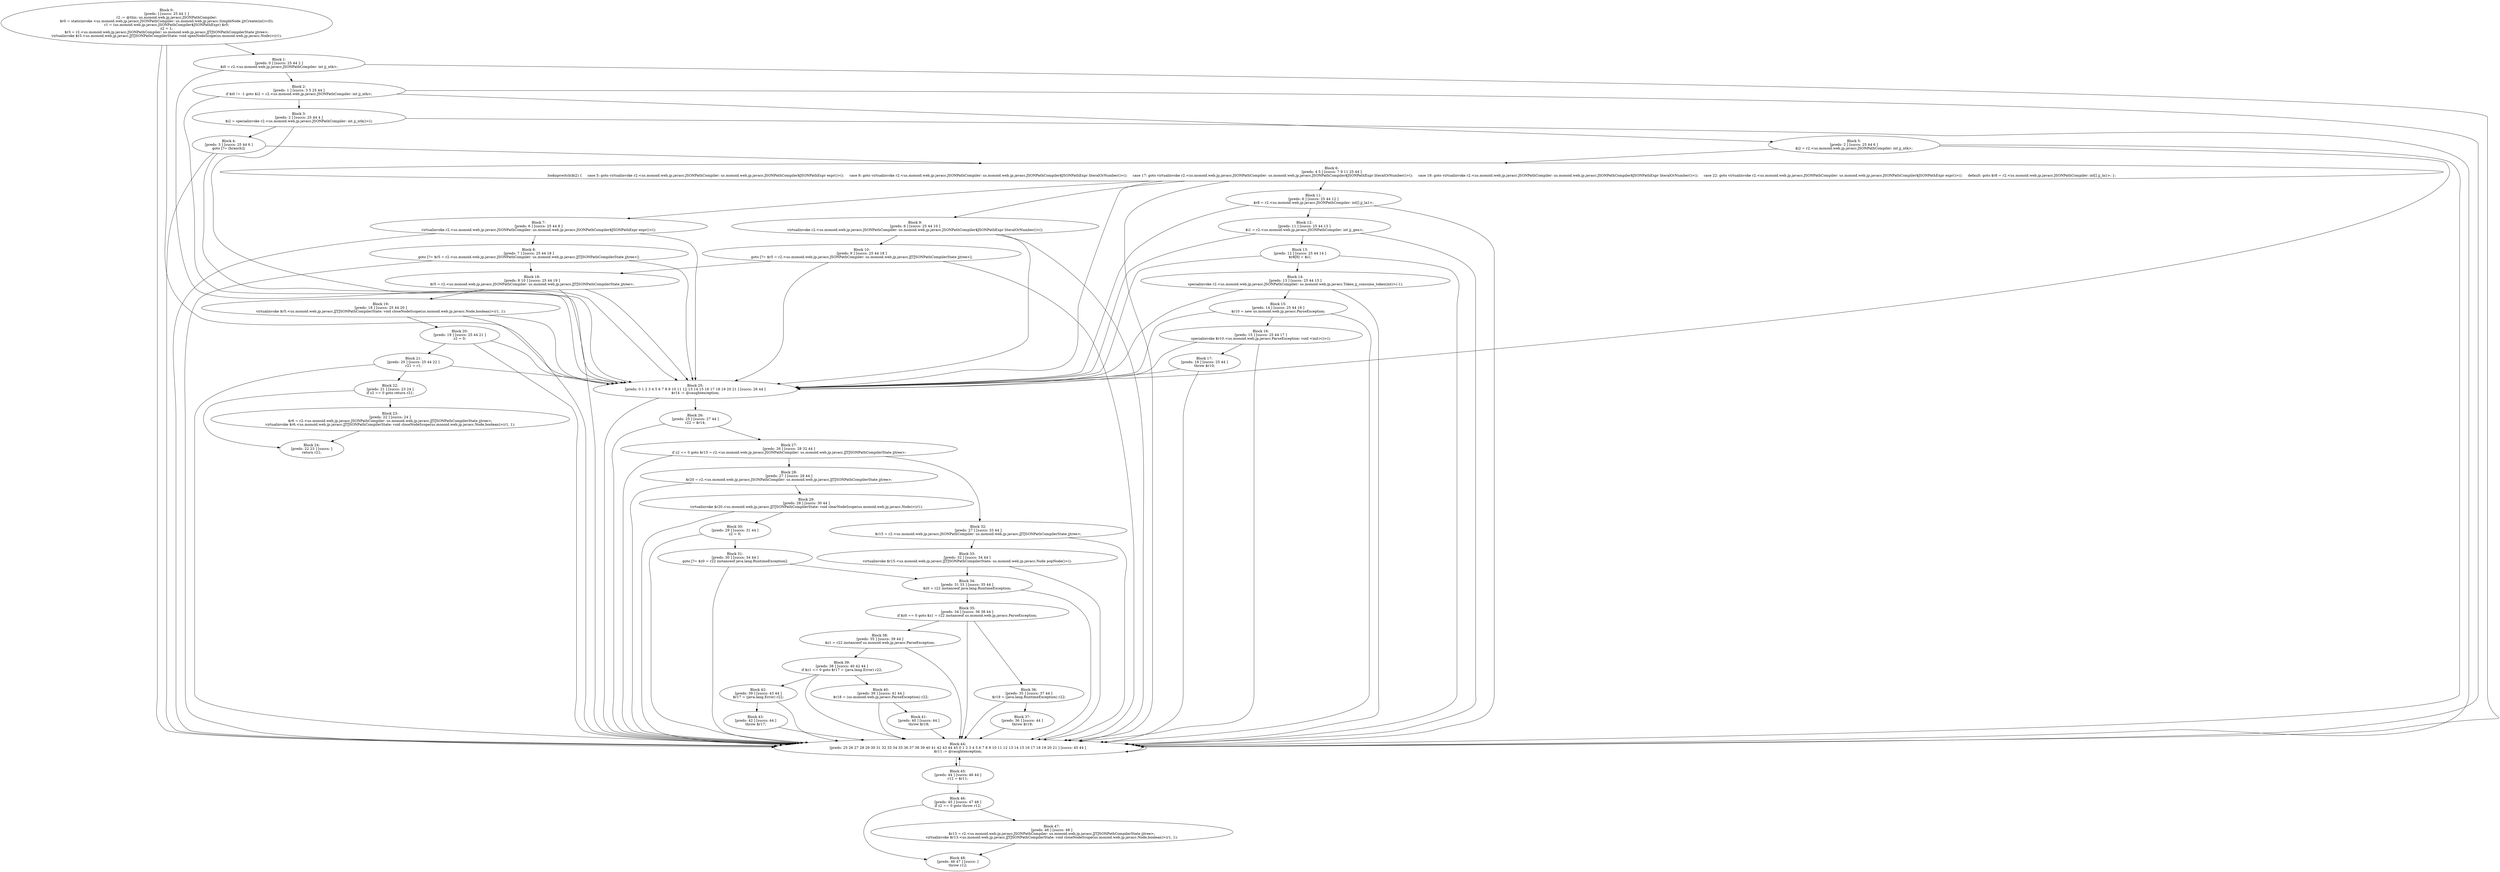 digraph "unitGraph" {
    "Block 0:
[preds: ] [succs: 25 44 1 ]
r2 := @this: us.monoid.web.jp.javacc.JSONPathCompiler;
$r0 = staticinvoke <us.monoid.web.jp.javacc.JSONPathCompiler: us.monoid.web.jp.javacc.SimpleNode jjtCreate(int)>(0);
r1 = (us.monoid.web.jp.javacc.JSONPathCompiler$JSONPathExpr) $r0;
z2 = 1;
$r3 = r2.<us.monoid.web.jp.javacc.JSONPathCompiler: us.monoid.web.jp.javacc.JJTJSONPathCompilerState jjtree>;
virtualinvoke $r3.<us.monoid.web.jp.javacc.JJTJSONPathCompilerState: void openNodeScope(us.monoid.web.jp.javacc.Node)>(r1);
"
    "Block 1:
[preds: 0 ] [succs: 25 44 2 ]
$i0 = r2.<us.monoid.web.jp.javacc.JSONPathCompiler: int jj_ntk>;
"
    "Block 2:
[preds: 1 ] [succs: 3 5 25 44 ]
if $i0 != -1 goto $i2 = r2.<us.monoid.web.jp.javacc.JSONPathCompiler: int jj_ntk>;
"
    "Block 3:
[preds: 2 ] [succs: 25 44 4 ]
$i2 = specialinvoke r2.<us.monoid.web.jp.javacc.JSONPathCompiler: int jj_ntk()>();
"
    "Block 4:
[preds: 3 ] [succs: 25 44 6 ]
goto [?= (branch)];
"
    "Block 5:
[preds: 2 ] [succs: 25 44 6 ]
$i2 = r2.<us.monoid.web.jp.javacc.JSONPathCompiler: int jj_ntk>;
"
    "Block 6:
[preds: 4 5 ] [succs: 7 9 11 25 44 ]
lookupswitch($i2) {     case 5: goto virtualinvoke r2.<us.monoid.web.jp.javacc.JSONPathCompiler: us.monoid.web.jp.javacc.JSONPathCompiler$JSONPathExpr expr()>();     case 8: goto virtualinvoke r2.<us.monoid.web.jp.javacc.JSONPathCompiler: us.monoid.web.jp.javacc.JSONPathCompiler$JSONPathExpr literalOrNumber()>();     case 17: goto virtualinvoke r2.<us.monoid.web.jp.javacc.JSONPathCompiler: us.monoid.web.jp.javacc.JSONPathCompiler$JSONPathExpr literalOrNumber()>();     case 18: goto virtualinvoke r2.<us.monoid.web.jp.javacc.JSONPathCompiler: us.monoid.web.jp.javacc.JSONPathCompiler$JSONPathExpr literalOrNumber()>();     case 22: goto virtualinvoke r2.<us.monoid.web.jp.javacc.JSONPathCompiler: us.monoid.web.jp.javacc.JSONPathCompiler$JSONPathExpr expr()>();     default: goto $r8 = r2.<us.monoid.web.jp.javacc.JSONPathCompiler: int[] jj_la1>; };
"
    "Block 7:
[preds: 6 ] [succs: 25 44 8 ]
virtualinvoke r2.<us.monoid.web.jp.javacc.JSONPathCompiler: us.monoid.web.jp.javacc.JSONPathCompiler$JSONPathExpr expr()>();
"
    "Block 8:
[preds: 7 ] [succs: 25 44 18 ]
goto [?= $r5 = r2.<us.monoid.web.jp.javacc.JSONPathCompiler: us.monoid.web.jp.javacc.JJTJSONPathCompilerState jjtree>];
"
    "Block 9:
[preds: 6 ] [succs: 25 44 10 ]
virtualinvoke r2.<us.monoid.web.jp.javacc.JSONPathCompiler: us.monoid.web.jp.javacc.JSONPathCompiler$JSONPathExpr literalOrNumber()>();
"
    "Block 10:
[preds: 9 ] [succs: 25 44 18 ]
goto [?= $r5 = r2.<us.monoid.web.jp.javacc.JSONPathCompiler: us.monoid.web.jp.javacc.JJTJSONPathCompilerState jjtree>];
"
    "Block 11:
[preds: 6 ] [succs: 25 44 12 ]
$r8 = r2.<us.monoid.web.jp.javacc.JSONPathCompiler: int[] jj_la1>;
"
    "Block 12:
[preds: 11 ] [succs: 25 44 13 ]
$i1 = r2.<us.monoid.web.jp.javacc.JSONPathCompiler: int jj_gen>;
"
    "Block 13:
[preds: 12 ] [succs: 25 44 14 ]
$r8[9] = $i1;
"
    "Block 14:
[preds: 13 ] [succs: 25 44 15 ]
specialinvoke r2.<us.monoid.web.jp.javacc.JSONPathCompiler: us.monoid.web.jp.javacc.Token jj_consume_token(int)>(-1);
"
    "Block 15:
[preds: 14 ] [succs: 25 44 16 ]
$r10 = new us.monoid.web.jp.javacc.ParseException;
"
    "Block 16:
[preds: 15 ] [succs: 25 44 17 ]
specialinvoke $r10.<us.monoid.web.jp.javacc.ParseException: void <init>()>();
"
    "Block 17:
[preds: 16 ] [succs: 25 44 ]
throw $r10;
"
    "Block 18:
[preds: 8 10 ] [succs: 25 44 19 ]
$r5 = r2.<us.monoid.web.jp.javacc.JSONPathCompiler: us.monoid.web.jp.javacc.JJTJSONPathCompilerState jjtree>;
"
    "Block 19:
[preds: 18 ] [succs: 25 44 20 ]
virtualinvoke $r5.<us.monoid.web.jp.javacc.JJTJSONPathCompilerState: void closeNodeScope(us.monoid.web.jp.javacc.Node,boolean)>(r1, 1);
"
    "Block 20:
[preds: 19 ] [succs: 25 44 21 ]
z2 = 0;
"
    "Block 21:
[preds: 20 ] [succs: 25 44 22 ]
r21 = r1;
"
    "Block 22:
[preds: 21 ] [succs: 23 24 ]
if z2 == 0 goto return r21;
"
    "Block 23:
[preds: 22 ] [succs: 24 ]
$r6 = r2.<us.monoid.web.jp.javacc.JSONPathCompiler: us.monoid.web.jp.javacc.JJTJSONPathCompilerState jjtree>;
virtualinvoke $r6.<us.monoid.web.jp.javacc.JJTJSONPathCompilerState: void closeNodeScope(us.monoid.web.jp.javacc.Node,boolean)>(r1, 1);
"
    "Block 24:
[preds: 22 23 ] [succs: ]
return r21;
"
    "Block 25:
[preds: 0 1 2 3 4 5 6 7 8 9 10 11 12 13 14 15 16 17 18 19 20 21 ] [succs: 26 44 ]
$r14 := @caughtexception;
"
    "Block 26:
[preds: 25 ] [succs: 27 44 ]
r22 = $r14;
"
    "Block 27:
[preds: 26 ] [succs: 28 32 44 ]
if z2 == 0 goto $r15 = r2.<us.monoid.web.jp.javacc.JSONPathCompiler: us.monoid.web.jp.javacc.JJTJSONPathCompilerState jjtree>;
"
    "Block 28:
[preds: 27 ] [succs: 29 44 ]
$r20 = r2.<us.monoid.web.jp.javacc.JSONPathCompiler: us.monoid.web.jp.javacc.JJTJSONPathCompilerState jjtree>;
"
    "Block 29:
[preds: 28 ] [succs: 30 44 ]
virtualinvoke $r20.<us.monoid.web.jp.javacc.JJTJSONPathCompilerState: void clearNodeScope(us.monoid.web.jp.javacc.Node)>(r1);
"
    "Block 30:
[preds: 29 ] [succs: 31 44 ]
z2 = 0;
"
    "Block 31:
[preds: 30 ] [succs: 34 44 ]
goto [?= $z0 = r22 instanceof java.lang.RuntimeException];
"
    "Block 32:
[preds: 27 ] [succs: 33 44 ]
$r15 = r2.<us.monoid.web.jp.javacc.JSONPathCompiler: us.monoid.web.jp.javacc.JJTJSONPathCompilerState jjtree>;
"
    "Block 33:
[preds: 32 ] [succs: 34 44 ]
virtualinvoke $r15.<us.monoid.web.jp.javacc.JJTJSONPathCompilerState: us.monoid.web.jp.javacc.Node popNode()>();
"
    "Block 34:
[preds: 31 33 ] [succs: 35 44 ]
$z0 = r22 instanceof java.lang.RuntimeException;
"
    "Block 35:
[preds: 34 ] [succs: 36 38 44 ]
if $z0 == 0 goto $z1 = r22 instanceof us.monoid.web.jp.javacc.ParseException;
"
    "Block 36:
[preds: 35 ] [succs: 37 44 ]
$r19 = (java.lang.RuntimeException) r22;
"
    "Block 37:
[preds: 36 ] [succs: 44 ]
throw $r19;
"
    "Block 38:
[preds: 35 ] [succs: 39 44 ]
$z1 = r22 instanceof us.monoid.web.jp.javacc.ParseException;
"
    "Block 39:
[preds: 38 ] [succs: 40 42 44 ]
if $z1 == 0 goto $r17 = (java.lang.Error) r22;
"
    "Block 40:
[preds: 39 ] [succs: 41 44 ]
$r18 = (us.monoid.web.jp.javacc.ParseException) r22;
"
    "Block 41:
[preds: 40 ] [succs: 44 ]
throw $r18;
"
    "Block 42:
[preds: 39 ] [succs: 43 44 ]
$r17 = (java.lang.Error) r22;
"
    "Block 43:
[preds: 42 ] [succs: 44 ]
throw $r17;
"
    "Block 44:
[preds: 25 26 27 28 29 30 31 32 33 34 35 36 37 38 39 40 41 42 43 44 45 0 1 2 3 4 5 6 7 8 9 10 11 12 13 14 15 16 17 18 19 20 21 ] [succs: 45 44 ]
$r11 := @caughtexception;
"
    "Block 45:
[preds: 44 ] [succs: 46 44 ]
r12 = $r11;
"
    "Block 46:
[preds: 45 ] [succs: 47 48 ]
if z2 == 0 goto throw r12;
"
    "Block 47:
[preds: 46 ] [succs: 48 ]
$r13 = r2.<us.monoid.web.jp.javacc.JSONPathCompiler: us.monoid.web.jp.javacc.JJTJSONPathCompilerState jjtree>;
virtualinvoke $r13.<us.monoid.web.jp.javacc.JJTJSONPathCompilerState: void closeNodeScope(us.monoid.web.jp.javacc.Node,boolean)>(r1, 1);
"
    "Block 48:
[preds: 46 47 ] [succs: ]
throw r12;
"
    "Block 0:
[preds: ] [succs: 25 44 1 ]
r2 := @this: us.monoid.web.jp.javacc.JSONPathCompiler;
$r0 = staticinvoke <us.monoid.web.jp.javacc.JSONPathCompiler: us.monoid.web.jp.javacc.SimpleNode jjtCreate(int)>(0);
r1 = (us.monoid.web.jp.javacc.JSONPathCompiler$JSONPathExpr) $r0;
z2 = 1;
$r3 = r2.<us.monoid.web.jp.javacc.JSONPathCompiler: us.monoid.web.jp.javacc.JJTJSONPathCompilerState jjtree>;
virtualinvoke $r3.<us.monoid.web.jp.javacc.JJTJSONPathCompilerState: void openNodeScope(us.monoid.web.jp.javacc.Node)>(r1);
"->"Block 25:
[preds: 0 1 2 3 4 5 6 7 8 9 10 11 12 13 14 15 16 17 18 19 20 21 ] [succs: 26 44 ]
$r14 := @caughtexception;
";
    "Block 0:
[preds: ] [succs: 25 44 1 ]
r2 := @this: us.monoid.web.jp.javacc.JSONPathCompiler;
$r0 = staticinvoke <us.monoid.web.jp.javacc.JSONPathCompiler: us.monoid.web.jp.javacc.SimpleNode jjtCreate(int)>(0);
r1 = (us.monoid.web.jp.javacc.JSONPathCompiler$JSONPathExpr) $r0;
z2 = 1;
$r3 = r2.<us.monoid.web.jp.javacc.JSONPathCompiler: us.monoid.web.jp.javacc.JJTJSONPathCompilerState jjtree>;
virtualinvoke $r3.<us.monoid.web.jp.javacc.JJTJSONPathCompilerState: void openNodeScope(us.monoid.web.jp.javacc.Node)>(r1);
"->"Block 44:
[preds: 25 26 27 28 29 30 31 32 33 34 35 36 37 38 39 40 41 42 43 44 45 0 1 2 3 4 5 6 7 8 9 10 11 12 13 14 15 16 17 18 19 20 21 ] [succs: 45 44 ]
$r11 := @caughtexception;
";
    "Block 0:
[preds: ] [succs: 25 44 1 ]
r2 := @this: us.monoid.web.jp.javacc.JSONPathCompiler;
$r0 = staticinvoke <us.monoid.web.jp.javacc.JSONPathCompiler: us.monoid.web.jp.javacc.SimpleNode jjtCreate(int)>(0);
r1 = (us.monoid.web.jp.javacc.JSONPathCompiler$JSONPathExpr) $r0;
z2 = 1;
$r3 = r2.<us.monoid.web.jp.javacc.JSONPathCompiler: us.monoid.web.jp.javacc.JJTJSONPathCompilerState jjtree>;
virtualinvoke $r3.<us.monoid.web.jp.javacc.JJTJSONPathCompilerState: void openNodeScope(us.monoid.web.jp.javacc.Node)>(r1);
"->"Block 1:
[preds: 0 ] [succs: 25 44 2 ]
$i0 = r2.<us.monoid.web.jp.javacc.JSONPathCompiler: int jj_ntk>;
";
    "Block 1:
[preds: 0 ] [succs: 25 44 2 ]
$i0 = r2.<us.monoid.web.jp.javacc.JSONPathCompiler: int jj_ntk>;
"->"Block 25:
[preds: 0 1 2 3 4 5 6 7 8 9 10 11 12 13 14 15 16 17 18 19 20 21 ] [succs: 26 44 ]
$r14 := @caughtexception;
";
    "Block 1:
[preds: 0 ] [succs: 25 44 2 ]
$i0 = r2.<us.monoid.web.jp.javacc.JSONPathCompiler: int jj_ntk>;
"->"Block 44:
[preds: 25 26 27 28 29 30 31 32 33 34 35 36 37 38 39 40 41 42 43 44 45 0 1 2 3 4 5 6 7 8 9 10 11 12 13 14 15 16 17 18 19 20 21 ] [succs: 45 44 ]
$r11 := @caughtexception;
";
    "Block 1:
[preds: 0 ] [succs: 25 44 2 ]
$i0 = r2.<us.monoid.web.jp.javacc.JSONPathCompiler: int jj_ntk>;
"->"Block 2:
[preds: 1 ] [succs: 3 5 25 44 ]
if $i0 != -1 goto $i2 = r2.<us.monoid.web.jp.javacc.JSONPathCompiler: int jj_ntk>;
";
    "Block 2:
[preds: 1 ] [succs: 3 5 25 44 ]
if $i0 != -1 goto $i2 = r2.<us.monoid.web.jp.javacc.JSONPathCompiler: int jj_ntk>;
"->"Block 3:
[preds: 2 ] [succs: 25 44 4 ]
$i2 = specialinvoke r2.<us.monoid.web.jp.javacc.JSONPathCompiler: int jj_ntk()>();
";
    "Block 2:
[preds: 1 ] [succs: 3 5 25 44 ]
if $i0 != -1 goto $i2 = r2.<us.monoid.web.jp.javacc.JSONPathCompiler: int jj_ntk>;
"->"Block 5:
[preds: 2 ] [succs: 25 44 6 ]
$i2 = r2.<us.monoid.web.jp.javacc.JSONPathCompiler: int jj_ntk>;
";
    "Block 2:
[preds: 1 ] [succs: 3 5 25 44 ]
if $i0 != -1 goto $i2 = r2.<us.monoid.web.jp.javacc.JSONPathCompiler: int jj_ntk>;
"->"Block 25:
[preds: 0 1 2 3 4 5 6 7 8 9 10 11 12 13 14 15 16 17 18 19 20 21 ] [succs: 26 44 ]
$r14 := @caughtexception;
";
    "Block 2:
[preds: 1 ] [succs: 3 5 25 44 ]
if $i0 != -1 goto $i2 = r2.<us.monoid.web.jp.javacc.JSONPathCompiler: int jj_ntk>;
"->"Block 44:
[preds: 25 26 27 28 29 30 31 32 33 34 35 36 37 38 39 40 41 42 43 44 45 0 1 2 3 4 5 6 7 8 9 10 11 12 13 14 15 16 17 18 19 20 21 ] [succs: 45 44 ]
$r11 := @caughtexception;
";
    "Block 3:
[preds: 2 ] [succs: 25 44 4 ]
$i2 = specialinvoke r2.<us.monoid.web.jp.javacc.JSONPathCompiler: int jj_ntk()>();
"->"Block 25:
[preds: 0 1 2 3 4 5 6 7 8 9 10 11 12 13 14 15 16 17 18 19 20 21 ] [succs: 26 44 ]
$r14 := @caughtexception;
";
    "Block 3:
[preds: 2 ] [succs: 25 44 4 ]
$i2 = specialinvoke r2.<us.monoid.web.jp.javacc.JSONPathCompiler: int jj_ntk()>();
"->"Block 44:
[preds: 25 26 27 28 29 30 31 32 33 34 35 36 37 38 39 40 41 42 43 44 45 0 1 2 3 4 5 6 7 8 9 10 11 12 13 14 15 16 17 18 19 20 21 ] [succs: 45 44 ]
$r11 := @caughtexception;
";
    "Block 3:
[preds: 2 ] [succs: 25 44 4 ]
$i2 = specialinvoke r2.<us.monoid.web.jp.javacc.JSONPathCompiler: int jj_ntk()>();
"->"Block 4:
[preds: 3 ] [succs: 25 44 6 ]
goto [?= (branch)];
";
    "Block 4:
[preds: 3 ] [succs: 25 44 6 ]
goto [?= (branch)];
"->"Block 25:
[preds: 0 1 2 3 4 5 6 7 8 9 10 11 12 13 14 15 16 17 18 19 20 21 ] [succs: 26 44 ]
$r14 := @caughtexception;
";
    "Block 4:
[preds: 3 ] [succs: 25 44 6 ]
goto [?= (branch)];
"->"Block 44:
[preds: 25 26 27 28 29 30 31 32 33 34 35 36 37 38 39 40 41 42 43 44 45 0 1 2 3 4 5 6 7 8 9 10 11 12 13 14 15 16 17 18 19 20 21 ] [succs: 45 44 ]
$r11 := @caughtexception;
";
    "Block 4:
[preds: 3 ] [succs: 25 44 6 ]
goto [?= (branch)];
"->"Block 6:
[preds: 4 5 ] [succs: 7 9 11 25 44 ]
lookupswitch($i2) {     case 5: goto virtualinvoke r2.<us.monoid.web.jp.javacc.JSONPathCompiler: us.monoid.web.jp.javacc.JSONPathCompiler$JSONPathExpr expr()>();     case 8: goto virtualinvoke r2.<us.monoid.web.jp.javacc.JSONPathCompiler: us.monoid.web.jp.javacc.JSONPathCompiler$JSONPathExpr literalOrNumber()>();     case 17: goto virtualinvoke r2.<us.monoid.web.jp.javacc.JSONPathCompiler: us.monoid.web.jp.javacc.JSONPathCompiler$JSONPathExpr literalOrNumber()>();     case 18: goto virtualinvoke r2.<us.monoid.web.jp.javacc.JSONPathCompiler: us.monoid.web.jp.javacc.JSONPathCompiler$JSONPathExpr literalOrNumber()>();     case 22: goto virtualinvoke r2.<us.monoid.web.jp.javacc.JSONPathCompiler: us.monoid.web.jp.javacc.JSONPathCompiler$JSONPathExpr expr()>();     default: goto $r8 = r2.<us.monoid.web.jp.javacc.JSONPathCompiler: int[] jj_la1>; };
";
    "Block 5:
[preds: 2 ] [succs: 25 44 6 ]
$i2 = r2.<us.monoid.web.jp.javacc.JSONPathCompiler: int jj_ntk>;
"->"Block 25:
[preds: 0 1 2 3 4 5 6 7 8 9 10 11 12 13 14 15 16 17 18 19 20 21 ] [succs: 26 44 ]
$r14 := @caughtexception;
";
    "Block 5:
[preds: 2 ] [succs: 25 44 6 ]
$i2 = r2.<us.monoid.web.jp.javacc.JSONPathCompiler: int jj_ntk>;
"->"Block 44:
[preds: 25 26 27 28 29 30 31 32 33 34 35 36 37 38 39 40 41 42 43 44 45 0 1 2 3 4 5 6 7 8 9 10 11 12 13 14 15 16 17 18 19 20 21 ] [succs: 45 44 ]
$r11 := @caughtexception;
";
    "Block 5:
[preds: 2 ] [succs: 25 44 6 ]
$i2 = r2.<us.monoid.web.jp.javacc.JSONPathCompiler: int jj_ntk>;
"->"Block 6:
[preds: 4 5 ] [succs: 7 9 11 25 44 ]
lookupswitch($i2) {     case 5: goto virtualinvoke r2.<us.monoid.web.jp.javacc.JSONPathCompiler: us.monoid.web.jp.javacc.JSONPathCompiler$JSONPathExpr expr()>();     case 8: goto virtualinvoke r2.<us.monoid.web.jp.javacc.JSONPathCompiler: us.monoid.web.jp.javacc.JSONPathCompiler$JSONPathExpr literalOrNumber()>();     case 17: goto virtualinvoke r2.<us.monoid.web.jp.javacc.JSONPathCompiler: us.monoid.web.jp.javacc.JSONPathCompiler$JSONPathExpr literalOrNumber()>();     case 18: goto virtualinvoke r2.<us.monoid.web.jp.javacc.JSONPathCompiler: us.monoid.web.jp.javacc.JSONPathCompiler$JSONPathExpr literalOrNumber()>();     case 22: goto virtualinvoke r2.<us.monoid.web.jp.javacc.JSONPathCompiler: us.monoid.web.jp.javacc.JSONPathCompiler$JSONPathExpr expr()>();     default: goto $r8 = r2.<us.monoid.web.jp.javacc.JSONPathCompiler: int[] jj_la1>; };
";
    "Block 6:
[preds: 4 5 ] [succs: 7 9 11 25 44 ]
lookupswitch($i2) {     case 5: goto virtualinvoke r2.<us.monoid.web.jp.javacc.JSONPathCompiler: us.monoid.web.jp.javacc.JSONPathCompiler$JSONPathExpr expr()>();     case 8: goto virtualinvoke r2.<us.monoid.web.jp.javacc.JSONPathCompiler: us.monoid.web.jp.javacc.JSONPathCompiler$JSONPathExpr literalOrNumber()>();     case 17: goto virtualinvoke r2.<us.monoid.web.jp.javacc.JSONPathCompiler: us.monoid.web.jp.javacc.JSONPathCompiler$JSONPathExpr literalOrNumber()>();     case 18: goto virtualinvoke r2.<us.monoid.web.jp.javacc.JSONPathCompiler: us.monoid.web.jp.javacc.JSONPathCompiler$JSONPathExpr literalOrNumber()>();     case 22: goto virtualinvoke r2.<us.monoid.web.jp.javacc.JSONPathCompiler: us.monoid.web.jp.javacc.JSONPathCompiler$JSONPathExpr expr()>();     default: goto $r8 = r2.<us.monoid.web.jp.javacc.JSONPathCompiler: int[] jj_la1>; };
"->"Block 7:
[preds: 6 ] [succs: 25 44 8 ]
virtualinvoke r2.<us.monoid.web.jp.javacc.JSONPathCompiler: us.monoid.web.jp.javacc.JSONPathCompiler$JSONPathExpr expr()>();
";
    "Block 6:
[preds: 4 5 ] [succs: 7 9 11 25 44 ]
lookupswitch($i2) {     case 5: goto virtualinvoke r2.<us.monoid.web.jp.javacc.JSONPathCompiler: us.monoid.web.jp.javacc.JSONPathCompiler$JSONPathExpr expr()>();     case 8: goto virtualinvoke r2.<us.monoid.web.jp.javacc.JSONPathCompiler: us.monoid.web.jp.javacc.JSONPathCompiler$JSONPathExpr literalOrNumber()>();     case 17: goto virtualinvoke r2.<us.monoid.web.jp.javacc.JSONPathCompiler: us.monoid.web.jp.javacc.JSONPathCompiler$JSONPathExpr literalOrNumber()>();     case 18: goto virtualinvoke r2.<us.monoid.web.jp.javacc.JSONPathCompiler: us.monoid.web.jp.javacc.JSONPathCompiler$JSONPathExpr literalOrNumber()>();     case 22: goto virtualinvoke r2.<us.monoid.web.jp.javacc.JSONPathCompiler: us.monoid.web.jp.javacc.JSONPathCompiler$JSONPathExpr expr()>();     default: goto $r8 = r2.<us.monoid.web.jp.javacc.JSONPathCompiler: int[] jj_la1>; };
"->"Block 9:
[preds: 6 ] [succs: 25 44 10 ]
virtualinvoke r2.<us.monoid.web.jp.javacc.JSONPathCompiler: us.monoid.web.jp.javacc.JSONPathCompiler$JSONPathExpr literalOrNumber()>();
";
    "Block 6:
[preds: 4 5 ] [succs: 7 9 11 25 44 ]
lookupswitch($i2) {     case 5: goto virtualinvoke r2.<us.monoid.web.jp.javacc.JSONPathCompiler: us.monoid.web.jp.javacc.JSONPathCompiler$JSONPathExpr expr()>();     case 8: goto virtualinvoke r2.<us.monoid.web.jp.javacc.JSONPathCompiler: us.monoid.web.jp.javacc.JSONPathCompiler$JSONPathExpr literalOrNumber()>();     case 17: goto virtualinvoke r2.<us.monoid.web.jp.javacc.JSONPathCompiler: us.monoid.web.jp.javacc.JSONPathCompiler$JSONPathExpr literalOrNumber()>();     case 18: goto virtualinvoke r2.<us.monoid.web.jp.javacc.JSONPathCompiler: us.monoid.web.jp.javacc.JSONPathCompiler$JSONPathExpr literalOrNumber()>();     case 22: goto virtualinvoke r2.<us.monoid.web.jp.javacc.JSONPathCompiler: us.monoid.web.jp.javacc.JSONPathCompiler$JSONPathExpr expr()>();     default: goto $r8 = r2.<us.monoid.web.jp.javacc.JSONPathCompiler: int[] jj_la1>; };
"->"Block 11:
[preds: 6 ] [succs: 25 44 12 ]
$r8 = r2.<us.monoid.web.jp.javacc.JSONPathCompiler: int[] jj_la1>;
";
    "Block 6:
[preds: 4 5 ] [succs: 7 9 11 25 44 ]
lookupswitch($i2) {     case 5: goto virtualinvoke r2.<us.monoid.web.jp.javacc.JSONPathCompiler: us.monoid.web.jp.javacc.JSONPathCompiler$JSONPathExpr expr()>();     case 8: goto virtualinvoke r2.<us.monoid.web.jp.javacc.JSONPathCompiler: us.monoid.web.jp.javacc.JSONPathCompiler$JSONPathExpr literalOrNumber()>();     case 17: goto virtualinvoke r2.<us.monoid.web.jp.javacc.JSONPathCompiler: us.monoid.web.jp.javacc.JSONPathCompiler$JSONPathExpr literalOrNumber()>();     case 18: goto virtualinvoke r2.<us.monoid.web.jp.javacc.JSONPathCompiler: us.monoid.web.jp.javacc.JSONPathCompiler$JSONPathExpr literalOrNumber()>();     case 22: goto virtualinvoke r2.<us.monoid.web.jp.javacc.JSONPathCompiler: us.monoid.web.jp.javacc.JSONPathCompiler$JSONPathExpr expr()>();     default: goto $r8 = r2.<us.monoid.web.jp.javacc.JSONPathCompiler: int[] jj_la1>; };
"->"Block 25:
[preds: 0 1 2 3 4 5 6 7 8 9 10 11 12 13 14 15 16 17 18 19 20 21 ] [succs: 26 44 ]
$r14 := @caughtexception;
";
    "Block 6:
[preds: 4 5 ] [succs: 7 9 11 25 44 ]
lookupswitch($i2) {     case 5: goto virtualinvoke r2.<us.monoid.web.jp.javacc.JSONPathCompiler: us.monoid.web.jp.javacc.JSONPathCompiler$JSONPathExpr expr()>();     case 8: goto virtualinvoke r2.<us.monoid.web.jp.javacc.JSONPathCompiler: us.monoid.web.jp.javacc.JSONPathCompiler$JSONPathExpr literalOrNumber()>();     case 17: goto virtualinvoke r2.<us.monoid.web.jp.javacc.JSONPathCompiler: us.monoid.web.jp.javacc.JSONPathCompiler$JSONPathExpr literalOrNumber()>();     case 18: goto virtualinvoke r2.<us.monoid.web.jp.javacc.JSONPathCompiler: us.monoid.web.jp.javacc.JSONPathCompiler$JSONPathExpr literalOrNumber()>();     case 22: goto virtualinvoke r2.<us.monoid.web.jp.javacc.JSONPathCompiler: us.monoid.web.jp.javacc.JSONPathCompiler$JSONPathExpr expr()>();     default: goto $r8 = r2.<us.monoid.web.jp.javacc.JSONPathCompiler: int[] jj_la1>; };
"->"Block 44:
[preds: 25 26 27 28 29 30 31 32 33 34 35 36 37 38 39 40 41 42 43 44 45 0 1 2 3 4 5 6 7 8 9 10 11 12 13 14 15 16 17 18 19 20 21 ] [succs: 45 44 ]
$r11 := @caughtexception;
";
    "Block 7:
[preds: 6 ] [succs: 25 44 8 ]
virtualinvoke r2.<us.monoid.web.jp.javacc.JSONPathCompiler: us.monoid.web.jp.javacc.JSONPathCompiler$JSONPathExpr expr()>();
"->"Block 25:
[preds: 0 1 2 3 4 5 6 7 8 9 10 11 12 13 14 15 16 17 18 19 20 21 ] [succs: 26 44 ]
$r14 := @caughtexception;
";
    "Block 7:
[preds: 6 ] [succs: 25 44 8 ]
virtualinvoke r2.<us.monoid.web.jp.javacc.JSONPathCompiler: us.monoid.web.jp.javacc.JSONPathCompiler$JSONPathExpr expr()>();
"->"Block 44:
[preds: 25 26 27 28 29 30 31 32 33 34 35 36 37 38 39 40 41 42 43 44 45 0 1 2 3 4 5 6 7 8 9 10 11 12 13 14 15 16 17 18 19 20 21 ] [succs: 45 44 ]
$r11 := @caughtexception;
";
    "Block 7:
[preds: 6 ] [succs: 25 44 8 ]
virtualinvoke r2.<us.monoid.web.jp.javacc.JSONPathCompiler: us.monoid.web.jp.javacc.JSONPathCompiler$JSONPathExpr expr()>();
"->"Block 8:
[preds: 7 ] [succs: 25 44 18 ]
goto [?= $r5 = r2.<us.monoid.web.jp.javacc.JSONPathCompiler: us.monoid.web.jp.javacc.JJTJSONPathCompilerState jjtree>];
";
    "Block 8:
[preds: 7 ] [succs: 25 44 18 ]
goto [?= $r5 = r2.<us.monoid.web.jp.javacc.JSONPathCompiler: us.monoid.web.jp.javacc.JJTJSONPathCompilerState jjtree>];
"->"Block 25:
[preds: 0 1 2 3 4 5 6 7 8 9 10 11 12 13 14 15 16 17 18 19 20 21 ] [succs: 26 44 ]
$r14 := @caughtexception;
";
    "Block 8:
[preds: 7 ] [succs: 25 44 18 ]
goto [?= $r5 = r2.<us.monoid.web.jp.javacc.JSONPathCompiler: us.monoid.web.jp.javacc.JJTJSONPathCompilerState jjtree>];
"->"Block 44:
[preds: 25 26 27 28 29 30 31 32 33 34 35 36 37 38 39 40 41 42 43 44 45 0 1 2 3 4 5 6 7 8 9 10 11 12 13 14 15 16 17 18 19 20 21 ] [succs: 45 44 ]
$r11 := @caughtexception;
";
    "Block 8:
[preds: 7 ] [succs: 25 44 18 ]
goto [?= $r5 = r2.<us.monoid.web.jp.javacc.JSONPathCompiler: us.monoid.web.jp.javacc.JJTJSONPathCompilerState jjtree>];
"->"Block 18:
[preds: 8 10 ] [succs: 25 44 19 ]
$r5 = r2.<us.monoid.web.jp.javacc.JSONPathCompiler: us.monoid.web.jp.javacc.JJTJSONPathCompilerState jjtree>;
";
    "Block 9:
[preds: 6 ] [succs: 25 44 10 ]
virtualinvoke r2.<us.monoid.web.jp.javacc.JSONPathCompiler: us.monoid.web.jp.javacc.JSONPathCompiler$JSONPathExpr literalOrNumber()>();
"->"Block 25:
[preds: 0 1 2 3 4 5 6 7 8 9 10 11 12 13 14 15 16 17 18 19 20 21 ] [succs: 26 44 ]
$r14 := @caughtexception;
";
    "Block 9:
[preds: 6 ] [succs: 25 44 10 ]
virtualinvoke r2.<us.monoid.web.jp.javacc.JSONPathCompiler: us.monoid.web.jp.javacc.JSONPathCompiler$JSONPathExpr literalOrNumber()>();
"->"Block 44:
[preds: 25 26 27 28 29 30 31 32 33 34 35 36 37 38 39 40 41 42 43 44 45 0 1 2 3 4 5 6 7 8 9 10 11 12 13 14 15 16 17 18 19 20 21 ] [succs: 45 44 ]
$r11 := @caughtexception;
";
    "Block 9:
[preds: 6 ] [succs: 25 44 10 ]
virtualinvoke r2.<us.monoid.web.jp.javacc.JSONPathCompiler: us.monoid.web.jp.javacc.JSONPathCompiler$JSONPathExpr literalOrNumber()>();
"->"Block 10:
[preds: 9 ] [succs: 25 44 18 ]
goto [?= $r5 = r2.<us.monoid.web.jp.javacc.JSONPathCompiler: us.monoid.web.jp.javacc.JJTJSONPathCompilerState jjtree>];
";
    "Block 10:
[preds: 9 ] [succs: 25 44 18 ]
goto [?= $r5 = r2.<us.monoid.web.jp.javacc.JSONPathCompiler: us.monoid.web.jp.javacc.JJTJSONPathCompilerState jjtree>];
"->"Block 25:
[preds: 0 1 2 3 4 5 6 7 8 9 10 11 12 13 14 15 16 17 18 19 20 21 ] [succs: 26 44 ]
$r14 := @caughtexception;
";
    "Block 10:
[preds: 9 ] [succs: 25 44 18 ]
goto [?= $r5 = r2.<us.monoid.web.jp.javacc.JSONPathCompiler: us.monoid.web.jp.javacc.JJTJSONPathCompilerState jjtree>];
"->"Block 44:
[preds: 25 26 27 28 29 30 31 32 33 34 35 36 37 38 39 40 41 42 43 44 45 0 1 2 3 4 5 6 7 8 9 10 11 12 13 14 15 16 17 18 19 20 21 ] [succs: 45 44 ]
$r11 := @caughtexception;
";
    "Block 10:
[preds: 9 ] [succs: 25 44 18 ]
goto [?= $r5 = r2.<us.monoid.web.jp.javacc.JSONPathCompiler: us.monoid.web.jp.javacc.JJTJSONPathCompilerState jjtree>];
"->"Block 18:
[preds: 8 10 ] [succs: 25 44 19 ]
$r5 = r2.<us.monoid.web.jp.javacc.JSONPathCompiler: us.monoid.web.jp.javacc.JJTJSONPathCompilerState jjtree>;
";
    "Block 11:
[preds: 6 ] [succs: 25 44 12 ]
$r8 = r2.<us.monoid.web.jp.javacc.JSONPathCompiler: int[] jj_la1>;
"->"Block 25:
[preds: 0 1 2 3 4 5 6 7 8 9 10 11 12 13 14 15 16 17 18 19 20 21 ] [succs: 26 44 ]
$r14 := @caughtexception;
";
    "Block 11:
[preds: 6 ] [succs: 25 44 12 ]
$r8 = r2.<us.monoid.web.jp.javacc.JSONPathCompiler: int[] jj_la1>;
"->"Block 44:
[preds: 25 26 27 28 29 30 31 32 33 34 35 36 37 38 39 40 41 42 43 44 45 0 1 2 3 4 5 6 7 8 9 10 11 12 13 14 15 16 17 18 19 20 21 ] [succs: 45 44 ]
$r11 := @caughtexception;
";
    "Block 11:
[preds: 6 ] [succs: 25 44 12 ]
$r8 = r2.<us.monoid.web.jp.javacc.JSONPathCompiler: int[] jj_la1>;
"->"Block 12:
[preds: 11 ] [succs: 25 44 13 ]
$i1 = r2.<us.monoid.web.jp.javacc.JSONPathCompiler: int jj_gen>;
";
    "Block 12:
[preds: 11 ] [succs: 25 44 13 ]
$i1 = r2.<us.monoid.web.jp.javacc.JSONPathCompiler: int jj_gen>;
"->"Block 25:
[preds: 0 1 2 3 4 5 6 7 8 9 10 11 12 13 14 15 16 17 18 19 20 21 ] [succs: 26 44 ]
$r14 := @caughtexception;
";
    "Block 12:
[preds: 11 ] [succs: 25 44 13 ]
$i1 = r2.<us.monoid.web.jp.javacc.JSONPathCompiler: int jj_gen>;
"->"Block 44:
[preds: 25 26 27 28 29 30 31 32 33 34 35 36 37 38 39 40 41 42 43 44 45 0 1 2 3 4 5 6 7 8 9 10 11 12 13 14 15 16 17 18 19 20 21 ] [succs: 45 44 ]
$r11 := @caughtexception;
";
    "Block 12:
[preds: 11 ] [succs: 25 44 13 ]
$i1 = r2.<us.monoid.web.jp.javacc.JSONPathCompiler: int jj_gen>;
"->"Block 13:
[preds: 12 ] [succs: 25 44 14 ]
$r8[9] = $i1;
";
    "Block 13:
[preds: 12 ] [succs: 25 44 14 ]
$r8[9] = $i1;
"->"Block 25:
[preds: 0 1 2 3 4 5 6 7 8 9 10 11 12 13 14 15 16 17 18 19 20 21 ] [succs: 26 44 ]
$r14 := @caughtexception;
";
    "Block 13:
[preds: 12 ] [succs: 25 44 14 ]
$r8[9] = $i1;
"->"Block 44:
[preds: 25 26 27 28 29 30 31 32 33 34 35 36 37 38 39 40 41 42 43 44 45 0 1 2 3 4 5 6 7 8 9 10 11 12 13 14 15 16 17 18 19 20 21 ] [succs: 45 44 ]
$r11 := @caughtexception;
";
    "Block 13:
[preds: 12 ] [succs: 25 44 14 ]
$r8[9] = $i1;
"->"Block 14:
[preds: 13 ] [succs: 25 44 15 ]
specialinvoke r2.<us.monoid.web.jp.javacc.JSONPathCompiler: us.monoid.web.jp.javacc.Token jj_consume_token(int)>(-1);
";
    "Block 14:
[preds: 13 ] [succs: 25 44 15 ]
specialinvoke r2.<us.monoid.web.jp.javacc.JSONPathCompiler: us.monoid.web.jp.javacc.Token jj_consume_token(int)>(-1);
"->"Block 25:
[preds: 0 1 2 3 4 5 6 7 8 9 10 11 12 13 14 15 16 17 18 19 20 21 ] [succs: 26 44 ]
$r14 := @caughtexception;
";
    "Block 14:
[preds: 13 ] [succs: 25 44 15 ]
specialinvoke r2.<us.monoid.web.jp.javacc.JSONPathCompiler: us.monoid.web.jp.javacc.Token jj_consume_token(int)>(-1);
"->"Block 44:
[preds: 25 26 27 28 29 30 31 32 33 34 35 36 37 38 39 40 41 42 43 44 45 0 1 2 3 4 5 6 7 8 9 10 11 12 13 14 15 16 17 18 19 20 21 ] [succs: 45 44 ]
$r11 := @caughtexception;
";
    "Block 14:
[preds: 13 ] [succs: 25 44 15 ]
specialinvoke r2.<us.monoid.web.jp.javacc.JSONPathCompiler: us.monoid.web.jp.javacc.Token jj_consume_token(int)>(-1);
"->"Block 15:
[preds: 14 ] [succs: 25 44 16 ]
$r10 = new us.monoid.web.jp.javacc.ParseException;
";
    "Block 15:
[preds: 14 ] [succs: 25 44 16 ]
$r10 = new us.monoid.web.jp.javacc.ParseException;
"->"Block 25:
[preds: 0 1 2 3 4 5 6 7 8 9 10 11 12 13 14 15 16 17 18 19 20 21 ] [succs: 26 44 ]
$r14 := @caughtexception;
";
    "Block 15:
[preds: 14 ] [succs: 25 44 16 ]
$r10 = new us.monoid.web.jp.javacc.ParseException;
"->"Block 44:
[preds: 25 26 27 28 29 30 31 32 33 34 35 36 37 38 39 40 41 42 43 44 45 0 1 2 3 4 5 6 7 8 9 10 11 12 13 14 15 16 17 18 19 20 21 ] [succs: 45 44 ]
$r11 := @caughtexception;
";
    "Block 15:
[preds: 14 ] [succs: 25 44 16 ]
$r10 = new us.monoid.web.jp.javacc.ParseException;
"->"Block 16:
[preds: 15 ] [succs: 25 44 17 ]
specialinvoke $r10.<us.monoid.web.jp.javacc.ParseException: void <init>()>();
";
    "Block 16:
[preds: 15 ] [succs: 25 44 17 ]
specialinvoke $r10.<us.monoid.web.jp.javacc.ParseException: void <init>()>();
"->"Block 25:
[preds: 0 1 2 3 4 5 6 7 8 9 10 11 12 13 14 15 16 17 18 19 20 21 ] [succs: 26 44 ]
$r14 := @caughtexception;
";
    "Block 16:
[preds: 15 ] [succs: 25 44 17 ]
specialinvoke $r10.<us.monoid.web.jp.javacc.ParseException: void <init>()>();
"->"Block 44:
[preds: 25 26 27 28 29 30 31 32 33 34 35 36 37 38 39 40 41 42 43 44 45 0 1 2 3 4 5 6 7 8 9 10 11 12 13 14 15 16 17 18 19 20 21 ] [succs: 45 44 ]
$r11 := @caughtexception;
";
    "Block 16:
[preds: 15 ] [succs: 25 44 17 ]
specialinvoke $r10.<us.monoid.web.jp.javacc.ParseException: void <init>()>();
"->"Block 17:
[preds: 16 ] [succs: 25 44 ]
throw $r10;
";
    "Block 17:
[preds: 16 ] [succs: 25 44 ]
throw $r10;
"->"Block 25:
[preds: 0 1 2 3 4 5 6 7 8 9 10 11 12 13 14 15 16 17 18 19 20 21 ] [succs: 26 44 ]
$r14 := @caughtexception;
";
    "Block 17:
[preds: 16 ] [succs: 25 44 ]
throw $r10;
"->"Block 44:
[preds: 25 26 27 28 29 30 31 32 33 34 35 36 37 38 39 40 41 42 43 44 45 0 1 2 3 4 5 6 7 8 9 10 11 12 13 14 15 16 17 18 19 20 21 ] [succs: 45 44 ]
$r11 := @caughtexception;
";
    "Block 18:
[preds: 8 10 ] [succs: 25 44 19 ]
$r5 = r2.<us.monoid.web.jp.javacc.JSONPathCompiler: us.monoid.web.jp.javacc.JJTJSONPathCompilerState jjtree>;
"->"Block 25:
[preds: 0 1 2 3 4 5 6 7 8 9 10 11 12 13 14 15 16 17 18 19 20 21 ] [succs: 26 44 ]
$r14 := @caughtexception;
";
    "Block 18:
[preds: 8 10 ] [succs: 25 44 19 ]
$r5 = r2.<us.monoid.web.jp.javacc.JSONPathCompiler: us.monoid.web.jp.javacc.JJTJSONPathCompilerState jjtree>;
"->"Block 44:
[preds: 25 26 27 28 29 30 31 32 33 34 35 36 37 38 39 40 41 42 43 44 45 0 1 2 3 4 5 6 7 8 9 10 11 12 13 14 15 16 17 18 19 20 21 ] [succs: 45 44 ]
$r11 := @caughtexception;
";
    "Block 18:
[preds: 8 10 ] [succs: 25 44 19 ]
$r5 = r2.<us.monoid.web.jp.javacc.JSONPathCompiler: us.monoid.web.jp.javacc.JJTJSONPathCompilerState jjtree>;
"->"Block 19:
[preds: 18 ] [succs: 25 44 20 ]
virtualinvoke $r5.<us.monoid.web.jp.javacc.JJTJSONPathCompilerState: void closeNodeScope(us.monoid.web.jp.javacc.Node,boolean)>(r1, 1);
";
    "Block 19:
[preds: 18 ] [succs: 25 44 20 ]
virtualinvoke $r5.<us.monoid.web.jp.javacc.JJTJSONPathCompilerState: void closeNodeScope(us.monoid.web.jp.javacc.Node,boolean)>(r1, 1);
"->"Block 25:
[preds: 0 1 2 3 4 5 6 7 8 9 10 11 12 13 14 15 16 17 18 19 20 21 ] [succs: 26 44 ]
$r14 := @caughtexception;
";
    "Block 19:
[preds: 18 ] [succs: 25 44 20 ]
virtualinvoke $r5.<us.monoid.web.jp.javacc.JJTJSONPathCompilerState: void closeNodeScope(us.monoid.web.jp.javacc.Node,boolean)>(r1, 1);
"->"Block 44:
[preds: 25 26 27 28 29 30 31 32 33 34 35 36 37 38 39 40 41 42 43 44 45 0 1 2 3 4 5 6 7 8 9 10 11 12 13 14 15 16 17 18 19 20 21 ] [succs: 45 44 ]
$r11 := @caughtexception;
";
    "Block 19:
[preds: 18 ] [succs: 25 44 20 ]
virtualinvoke $r5.<us.monoid.web.jp.javacc.JJTJSONPathCompilerState: void closeNodeScope(us.monoid.web.jp.javacc.Node,boolean)>(r1, 1);
"->"Block 20:
[preds: 19 ] [succs: 25 44 21 ]
z2 = 0;
";
    "Block 20:
[preds: 19 ] [succs: 25 44 21 ]
z2 = 0;
"->"Block 25:
[preds: 0 1 2 3 4 5 6 7 8 9 10 11 12 13 14 15 16 17 18 19 20 21 ] [succs: 26 44 ]
$r14 := @caughtexception;
";
    "Block 20:
[preds: 19 ] [succs: 25 44 21 ]
z2 = 0;
"->"Block 44:
[preds: 25 26 27 28 29 30 31 32 33 34 35 36 37 38 39 40 41 42 43 44 45 0 1 2 3 4 5 6 7 8 9 10 11 12 13 14 15 16 17 18 19 20 21 ] [succs: 45 44 ]
$r11 := @caughtexception;
";
    "Block 20:
[preds: 19 ] [succs: 25 44 21 ]
z2 = 0;
"->"Block 21:
[preds: 20 ] [succs: 25 44 22 ]
r21 = r1;
";
    "Block 21:
[preds: 20 ] [succs: 25 44 22 ]
r21 = r1;
"->"Block 25:
[preds: 0 1 2 3 4 5 6 7 8 9 10 11 12 13 14 15 16 17 18 19 20 21 ] [succs: 26 44 ]
$r14 := @caughtexception;
";
    "Block 21:
[preds: 20 ] [succs: 25 44 22 ]
r21 = r1;
"->"Block 44:
[preds: 25 26 27 28 29 30 31 32 33 34 35 36 37 38 39 40 41 42 43 44 45 0 1 2 3 4 5 6 7 8 9 10 11 12 13 14 15 16 17 18 19 20 21 ] [succs: 45 44 ]
$r11 := @caughtexception;
";
    "Block 21:
[preds: 20 ] [succs: 25 44 22 ]
r21 = r1;
"->"Block 22:
[preds: 21 ] [succs: 23 24 ]
if z2 == 0 goto return r21;
";
    "Block 22:
[preds: 21 ] [succs: 23 24 ]
if z2 == 0 goto return r21;
"->"Block 23:
[preds: 22 ] [succs: 24 ]
$r6 = r2.<us.monoid.web.jp.javacc.JSONPathCompiler: us.monoid.web.jp.javacc.JJTJSONPathCompilerState jjtree>;
virtualinvoke $r6.<us.monoid.web.jp.javacc.JJTJSONPathCompilerState: void closeNodeScope(us.monoid.web.jp.javacc.Node,boolean)>(r1, 1);
";
    "Block 22:
[preds: 21 ] [succs: 23 24 ]
if z2 == 0 goto return r21;
"->"Block 24:
[preds: 22 23 ] [succs: ]
return r21;
";
    "Block 23:
[preds: 22 ] [succs: 24 ]
$r6 = r2.<us.monoid.web.jp.javacc.JSONPathCompiler: us.monoid.web.jp.javacc.JJTJSONPathCompilerState jjtree>;
virtualinvoke $r6.<us.monoid.web.jp.javacc.JJTJSONPathCompilerState: void closeNodeScope(us.monoid.web.jp.javacc.Node,boolean)>(r1, 1);
"->"Block 24:
[preds: 22 23 ] [succs: ]
return r21;
";
    "Block 25:
[preds: 0 1 2 3 4 5 6 7 8 9 10 11 12 13 14 15 16 17 18 19 20 21 ] [succs: 26 44 ]
$r14 := @caughtexception;
"->"Block 26:
[preds: 25 ] [succs: 27 44 ]
r22 = $r14;
";
    "Block 25:
[preds: 0 1 2 3 4 5 6 7 8 9 10 11 12 13 14 15 16 17 18 19 20 21 ] [succs: 26 44 ]
$r14 := @caughtexception;
"->"Block 44:
[preds: 25 26 27 28 29 30 31 32 33 34 35 36 37 38 39 40 41 42 43 44 45 0 1 2 3 4 5 6 7 8 9 10 11 12 13 14 15 16 17 18 19 20 21 ] [succs: 45 44 ]
$r11 := @caughtexception;
";
    "Block 26:
[preds: 25 ] [succs: 27 44 ]
r22 = $r14;
"->"Block 27:
[preds: 26 ] [succs: 28 32 44 ]
if z2 == 0 goto $r15 = r2.<us.monoid.web.jp.javacc.JSONPathCompiler: us.monoid.web.jp.javacc.JJTJSONPathCompilerState jjtree>;
";
    "Block 26:
[preds: 25 ] [succs: 27 44 ]
r22 = $r14;
"->"Block 44:
[preds: 25 26 27 28 29 30 31 32 33 34 35 36 37 38 39 40 41 42 43 44 45 0 1 2 3 4 5 6 7 8 9 10 11 12 13 14 15 16 17 18 19 20 21 ] [succs: 45 44 ]
$r11 := @caughtexception;
";
    "Block 27:
[preds: 26 ] [succs: 28 32 44 ]
if z2 == 0 goto $r15 = r2.<us.monoid.web.jp.javacc.JSONPathCompiler: us.monoid.web.jp.javacc.JJTJSONPathCompilerState jjtree>;
"->"Block 28:
[preds: 27 ] [succs: 29 44 ]
$r20 = r2.<us.monoid.web.jp.javacc.JSONPathCompiler: us.monoid.web.jp.javacc.JJTJSONPathCompilerState jjtree>;
";
    "Block 27:
[preds: 26 ] [succs: 28 32 44 ]
if z2 == 0 goto $r15 = r2.<us.monoid.web.jp.javacc.JSONPathCompiler: us.monoid.web.jp.javacc.JJTJSONPathCompilerState jjtree>;
"->"Block 32:
[preds: 27 ] [succs: 33 44 ]
$r15 = r2.<us.monoid.web.jp.javacc.JSONPathCompiler: us.monoid.web.jp.javacc.JJTJSONPathCompilerState jjtree>;
";
    "Block 27:
[preds: 26 ] [succs: 28 32 44 ]
if z2 == 0 goto $r15 = r2.<us.monoid.web.jp.javacc.JSONPathCompiler: us.monoid.web.jp.javacc.JJTJSONPathCompilerState jjtree>;
"->"Block 44:
[preds: 25 26 27 28 29 30 31 32 33 34 35 36 37 38 39 40 41 42 43 44 45 0 1 2 3 4 5 6 7 8 9 10 11 12 13 14 15 16 17 18 19 20 21 ] [succs: 45 44 ]
$r11 := @caughtexception;
";
    "Block 28:
[preds: 27 ] [succs: 29 44 ]
$r20 = r2.<us.monoid.web.jp.javacc.JSONPathCompiler: us.monoid.web.jp.javacc.JJTJSONPathCompilerState jjtree>;
"->"Block 29:
[preds: 28 ] [succs: 30 44 ]
virtualinvoke $r20.<us.monoid.web.jp.javacc.JJTJSONPathCompilerState: void clearNodeScope(us.monoid.web.jp.javacc.Node)>(r1);
";
    "Block 28:
[preds: 27 ] [succs: 29 44 ]
$r20 = r2.<us.monoid.web.jp.javacc.JSONPathCompiler: us.monoid.web.jp.javacc.JJTJSONPathCompilerState jjtree>;
"->"Block 44:
[preds: 25 26 27 28 29 30 31 32 33 34 35 36 37 38 39 40 41 42 43 44 45 0 1 2 3 4 5 6 7 8 9 10 11 12 13 14 15 16 17 18 19 20 21 ] [succs: 45 44 ]
$r11 := @caughtexception;
";
    "Block 29:
[preds: 28 ] [succs: 30 44 ]
virtualinvoke $r20.<us.monoid.web.jp.javacc.JJTJSONPathCompilerState: void clearNodeScope(us.monoid.web.jp.javacc.Node)>(r1);
"->"Block 30:
[preds: 29 ] [succs: 31 44 ]
z2 = 0;
";
    "Block 29:
[preds: 28 ] [succs: 30 44 ]
virtualinvoke $r20.<us.monoid.web.jp.javacc.JJTJSONPathCompilerState: void clearNodeScope(us.monoid.web.jp.javacc.Node)>(r1);
"->"Block 44:
[preds: 25 26 27 28 29 30 31 32 33 34 35 36 37 38 39 40 41 42 43 44 45 0 1 2 3 4 5 6 7 8 9 10 11 12 13 14 15 16 17 18 19 20 21 ] [succs: 45 44 ]
$r11 := @caughtexception;
";
    "Block 30:
[preds: 29 ] [succs: 31 44 ]
z2 = 0;
"->"Block 31:
[preds: 30 ] [succs: 34 44 ]
goto [?= $z0 = r22 instanceof java.lang.RuntimeException];
";
    "Block 30:
[preds: 29 ] [succs: 31 44 ]
z2 = 0;
"->"Block 44:
[preds: 25 26 27 28 29 30 31 32 33 34 35 36 37 38 39 40 41 42 43 44 45 0 1 2 3 4 5 6 7 8 9 10 11 12 13 14 15 16 17 18 19 20 21 ] [succs: 45 44 ]
$r11 := @caughtexception;
";
    "Block 31:
[preds: 30 ] [succs: 34 44 ]
goto [?= $z0 = r22 instanceof java.lang.RuntimeException];
"->"Block 34:
[preds: 31 33 ] [succs: 35 44 ]
$z0 = r22 instanceof java.lang.RuntimeException;
";
    "Block 31:
[preds: 30 ] [succs: 34 44 ]
goto [?= $z0 = r22 instanceof java.lang.RuntimeException];
"->"Block 44:
[preds: 25 26 27 28 29 30 31 32 33 34 35 36 37 38 39 40 41 42 43 44 45 0 1 2 3 4 5 6 7 8 9 10 11 12 13 14 15 16 17 18 19 20 21 ] [succs: 45 44 ]
$r11 := @caughtexception;
";
    "Block 32:
[preds: 27 ] [succs: 33 44 ]
$r15 = r2.<us.monoid.web.jp.javacc.JSONPathCompiler: us.monoid.web.jp.javacc.JJTJSONPathCompilerState jjtree>;
"->"Block 33:
[preds: 32 ] [succs: 34 44 ]
virtualinvoke $r15.<us.monoid.web.jp.javacc.JJTJSONPathCompilerState: us.monoid.web.jp.javacc.Node popNode()>();
";
    "Block 32:
[preds: 27 ] [succs: 33 44 ]
$r15 = r2.<us.monoid.web.jp.javacc.JSONPathCompiler: us.monoid.web.jp.javacc.JJTJSONPathCompilerState jjtree>;
"->"Block 44:
[preds: 25 26 27 28 29 30 31 32 33 34 35 36 37 38 39 40 41 42 43 44 45 0 1 2 3 4 5 6 7 8 9 10 11 12 13 14 15 16 17 18 19 20 21 ] [succs: 45 44 ]
$r11 := @caughtexception;
";
    "Block 33:
[preds: 32 ] [succs: 34 44 ]
virtualinvoke $r15.<us.monoid.web.jp.javacc.JJTJSONPathCompilerState: us.monoid.web.jp.javacc.Node popNode()>();
"->"Block 34:
[preds: 31 33 ] [succs: 35 44 ]
$z0 = r22 instanceof java.lang.RuntimeException;
";
    "Block 33:
[preds: 32 ] [succs: 34 44 ]
virtualinvoke $r15.<us.monoid.web.jp.javacc.JJTJSONPathCompilerState: us.monoid.web.jp.javacc.Node popNode()>();
"->"Block 44:
[preds: 25 26 27 28 29 30 31 32 33 34 35 36 37 38 39 40 41 42 43 44 45 0 1 2 3 4 5 6 7 8 9 10 11 12 13 14 15 16 17 18 19 20 21 ] [succs: 45 44 ]
$r11 := @caughtexception;
";
    "Block 34:
[preds: 31 33 ] [succs: 35 44 ]
$z0 = r22 instanceof java.lang.RuntimeException;
"->"Block 35:
[preds: 34 ] [succs: 36 38 44 ]
if $z0 == 0 goto $z1 = r22 instanceof us.monoid.web.jp.javacc.ParseException;
";
    "Block 34:
[preds: 31 33 ] [succs: 35 44 ]
$z0 = r22 instanceof java.lang.RuntimeException;
"->"Block 44:
[preds: 25 26 27 28 29 30 31 32 33 34 35 36 37 38 39 40 41 42 43 44 45 0 1 2 3 4 5 6 7 8 9 10 11 12 13 14 15 16 17 18 19 20 21 ] [succs: 45 44 ]
$r11 := @caughtexception;
";
    "Block 35:
[preds: 34 ] [succs: 36 38 44 ]
if $z0 == 0 goto $z1 = r22 instanceof us.monoid.web.jp.javacc.ParseException;
"->"Block 36:
[preds: 35 ] [succs: 37 44 ]
$r19 = (java.lang.RuntimeException) r22;
";
    "Block 35:
[preds: 34 ] [succs: 36 38 44 ]
if $z0 == 0 goto $z1 = r22 instanceof us.monoid.web.jp.javacc.ParseException;
"->"Block 38:
[preds: 35 ] [succs: 39 44 ]
$z1 = r22 instanceof us.monoid.web.jp.javacc.ParseException;
";
    "Block 35:
[preds: 34 ] [succs: 36 38 44 ]
if $z0 == 0 goto $z1 = r22 instanceof us.monoid.web.jp.javacc.ParseException;
"->"Block 44:
[preds: 25 26 27 28 29 30 31 32 33 34 35 36 37 38 39 40 41 42 43 44 45 0 1 2 3 4 5 6 7 8 9 10 11 12 13 14 15 16 17 18 19 20 21 ] [succs: 45 44 ]
$r11 := @caughtexception;
";
    "Block 36:
[preds: 35 ] [succs: 37 44 ]
$r19 = (java.lang.RuntimeException) r22;
"->"Block 37:
[preds: 36 ] [succs: 44 ]
throw $r19;
";
    "Block 36:
[preds: 35 ] [succs: 37 44 ]
$r19 = (java.lang.RuntimeException) r22;
"->"Block 44:
[preds: 25 26 27 28 29 30 31 32 33 34 35 36 37 38 39 40 41 42 43 44 45 0 1 2 3 4 5 6 7 8 9 10 11 12 13 14 15 16 17 18 19 20 21 ] [succs: 45 44 ]
$r11 := @caughtexception;
";
    "Block 37:
[preds: 36 ] [succs: 44 ]
throw $r19;
"->"Block 44:
[preds: 25 26 27 28 29 30 31 32 33 34 35 36 37 38 39 40 41 42 43 44 45 0 1 2 3 4 5 6 7 8 9 10 11 12 13 14 15 16 17 18 19 20 21 ] [succs: 45 44 ]
$r11 := @caughtexception;
";
    "Block 38:
[preds: 35 ] [succs: 39 44 ]
$z1 = r22 instanceof us.monoid.web.jp.javacc.ParseException;
"->"Block 39:
[preds: 38 ] [succs: 40 42 44 ]
if $z1 == 0 goto $r17 = (java.lang.Error) r22;
";
    "Block 38:
[preds: 35 ] [succs: 39 44 ]
$z1 = r22 instanceof us.monoid.web.jp.javacc.ParseException;
"->"Block 44:
[preds: 25 26 27 28 29 30 31 32 33 34 35 36 37 38 39 40 41 42 43 44 45 0 1 2 3 4 5 6 7 8 9 10 11 12 13 14 15 16 17 18 19 20 21 ] [succs: 45 44 ]
$r11 := @caughtexception;
";
    "Block 39:
[preds: 38 ] [succs: 40 42 44 ]
if $z1 == 0 goto $r17 = (java.lang.Error) r22;
"->"Block 40:
[preds: 39 ] [succs: 41 44 ]
$r18 = (us.monoid.web.jp.javacc.ParseException) r22;
";
    "Block 39:
[preds: 38 ] [succs: 40 42 44 ]
if $z1 == 0 goto $r17 = (java.lang.Error) r22;
"->"Block 42:
[preds: 39 ] [succs: 43 44 ]
$r17 = (java.lang.Error) r22;
";
    "Block 39:
[preds: 38 ] [succs: 40 42 44 ]
if $z1 == 0 goto $r17 = (java.lang.Error) r22;
"->"Block 44:
[preds: 25 26 27 28 29 30 31 32 33 34 35 36 37 38 39 40 41 42 43 44 45 0 1 2 3 4 5 6 7 8 9 10 11 12 13 14 15 16 17 18 19 20 21 ] [succs: 45 44 ]
$r11 := @caughtexception;
";
    "Block 40:
[preds: 39 ] [succs: 41 44 ]
$r18 = (us.monoid.web.jp.javacc.ParseException) r22;
"->"Block 41:
[preds: 40 ] [succs: 44 ]
throw $r18;
";
    "Block 40:
[preds: 39 ] [succs: 41 44 ]
$r18 = (us.monoid.web.jp.javacc.ParseException) r22;
"->"Block 44:
[preds: 25 26 27 28 29 30 31 32 33 34 35 36 37 38 39 40 41 42 43 44 45 0 1 2 3 4 5 6 7 8 9 10 11 12 13 14 15 16 17 18 19 20 21 ] [succs: 45 44 ]
$r11 := @caughtexception;
";
    "Block 41:
[preds: 40 ] [succs: 44 ]
throw $r18;
"->"Block 44:
[preds: 25 26 27 28 29 30 31 32 33 34 35 36 37 38 39 40 41 42 43 44 45 0 1 2 3 4 5 6 7 8 9 10 11 12 13 14 15 16 17 18 19 20 21 ] [succs: 45 44 ]
$r11 := @caughtexception;
";
    "Block 42:
[preds: 39 ] [succs: 43 44 ]
$r17 = (java.lang.Error) r22;
"->"Block 43:
[preds: 42 ] [succs: 44 ]
throw $r17;
";
    "Block 42:
[preds: 39 ] [succs: 43 44 ]
$r17 = (java.lang.Error) r22;
"->"Block 44:
[preds: 25 26 27 28 29 30 31 32 33 34 35 36 37 38 39 40 41 42 43 44 45 0 1 2 3 4 5 6 7 8 9 10 11 12 13 14 15 16 17 18 19 20 21 ] [succs: 45 44 ]
$r11 := @caughtexception;
";
    "Block 43:
[preds: 42 ] [succs: 44 ]
throw $r17;
"->"Block 44:
[preds: 25 26 27 28 29 30 31 32 33 34 35 36 37 38 39 40 41 42 43 44 45 0 1 2 3 4 5 6 7 8 9 10 11 12 13 14 15 16 17 18 19 20 21 ] [succs: 45 44 ]
$r11 := @caughtexception;
";
    "Block 44:
[preds: 25 26 27 28 29 30 31 32 33 34 35 36 37 38 39 40 41 42 43 44 45 0 1 2 3 4 5 6 7 8 9 10 11 12 13 14 15 16 17 18 19 20 21 ] [succs: 45 44 ]
$r11 := @caughtexception;
"->"Block 45:
[preds: 44 ] [succs: 46 44 ]
r12 = $r11;
";
    "Block 44:
[preds: 25 26 27 28 29 30 31 32 33 34 35 36 37 38 39 40 41 42 43 44 45 0 1 2 3 4 5 6 7 8 9 10 11 12 13 14 15 16 17 18 19 20 21 ] [succs: 45 44 ]
$r11 := @caughtexception;
"->"Block 44:
[preds: 25 26 27 28 29 30 31 32 33 34 35 36 37 38 39 40 41 42 43 44 45 0 1 2 3 4 5 6 7 8 9 10 11 12 13 14 15 16 17 18 19 20 21 ] [succs: 45 44 ]
$r11 := @caughtexception;
";
    "Block 45:
[preds: 44 ] [succs: 46 44 ]
r12 = $r11;
"->"Block 46:
[preds: 45 ] [succs: 47 48 ]
if z2 == 0 goto throw r12;
";
    "Block 45:
[preds: 44 ] [succs: 46 44 ]
r12 = $r11;
"->"Block 44:
[preds: 25 26 27 28 29 30 31 32 33 34 35 36 37 38 39 40 41 42 43 44 45 0 1 2 3 4 5 6 7 8 9 10 11 12 13 14 15 16 17 18 19 20 21 ] [succs: 45 44 ]
$r11 := @caughtexception;
";
    "Block 46:
[preds: 45 ] [succs: 47 48 ]
if z2 == 0 goto throw r12;
"->"Block 47:
[preds: 46 ] [succs: 48 ]
$r13 = r2.<us.monoid.web.jp.javacc.JSONPathCompiler: us.monoid.web.jp.javacc.JJTJSONPathCompilerState jjtree>;
virtualinvoke $r13.<us.monoid.web.jp.javacc.JJTJSONPathCompilerState: void closeNodeScope(us.monoid.web.jp.javacc.Node,boolean)>(r1, 1);
";
    "Block 46:
[preds: 45 ] [succs: 47 48 ]
if z2 == 0 goto throw r12;
"->"Block 48:
[preds: 46 47 ] [succs: ]
throw r12;
";
    "Block 47:
[preds: 46 ] [succs: 48 ]
$r13 = r2.<us.monoid.web.jp.javacc.JSONPathCompiler: us.monoid.web.jp.javacc.JJTJSONPathCompilerState jjtree>;
virtualinvoke $r13.<us.monoid.web.jp.javacc.JJTJSONPathCompilerState: void closeNodeScope(us.monoid.web.jp.javacc.Node,boolean)>(r1, 1);
"->"Block 48:
[preds: 46 47 ] [succs: ]
throw r12;
";
}
